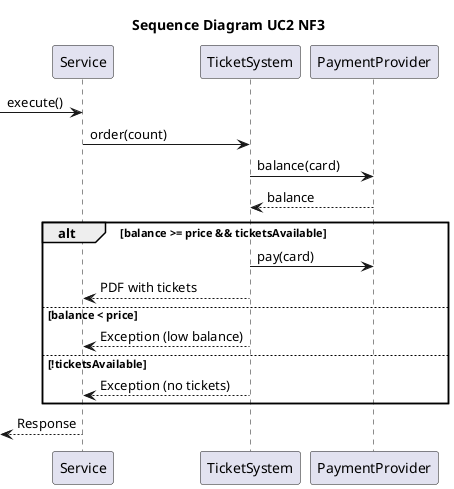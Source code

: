 @startuml
title Sequence Diagram UC2 NF3

[-> Service: execute()
Service -> TicketSystem: order(count)
TicketSystem -> PaymentProvider: balance(card)
return balance
alt balance >= price && ticketsAvailable
    TicketSystem -> PaymentProvider: pay(card)
    TicketSystem --> Service: PDF with tickets
else balance < price
    TicketSystem --> Service: Exception (low balance)
else !ticketsAvailable
    TicketSystem --> Service: Exception (no tickets)
end
[<-- Service: Response

@enduml